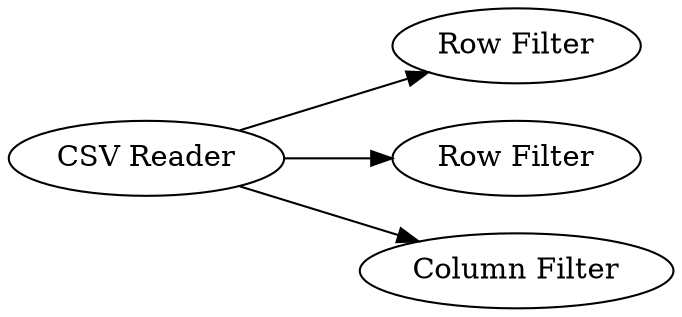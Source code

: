 digraph {
	1 -> 4
	1 -> 3
	1 -> 5
	1 [label="CSV Reader"]
	4 [label="Row Filter"]
	3 [label="Row Filter"]
	5 [label="Column Filter"]
	rankdir=LR
}
